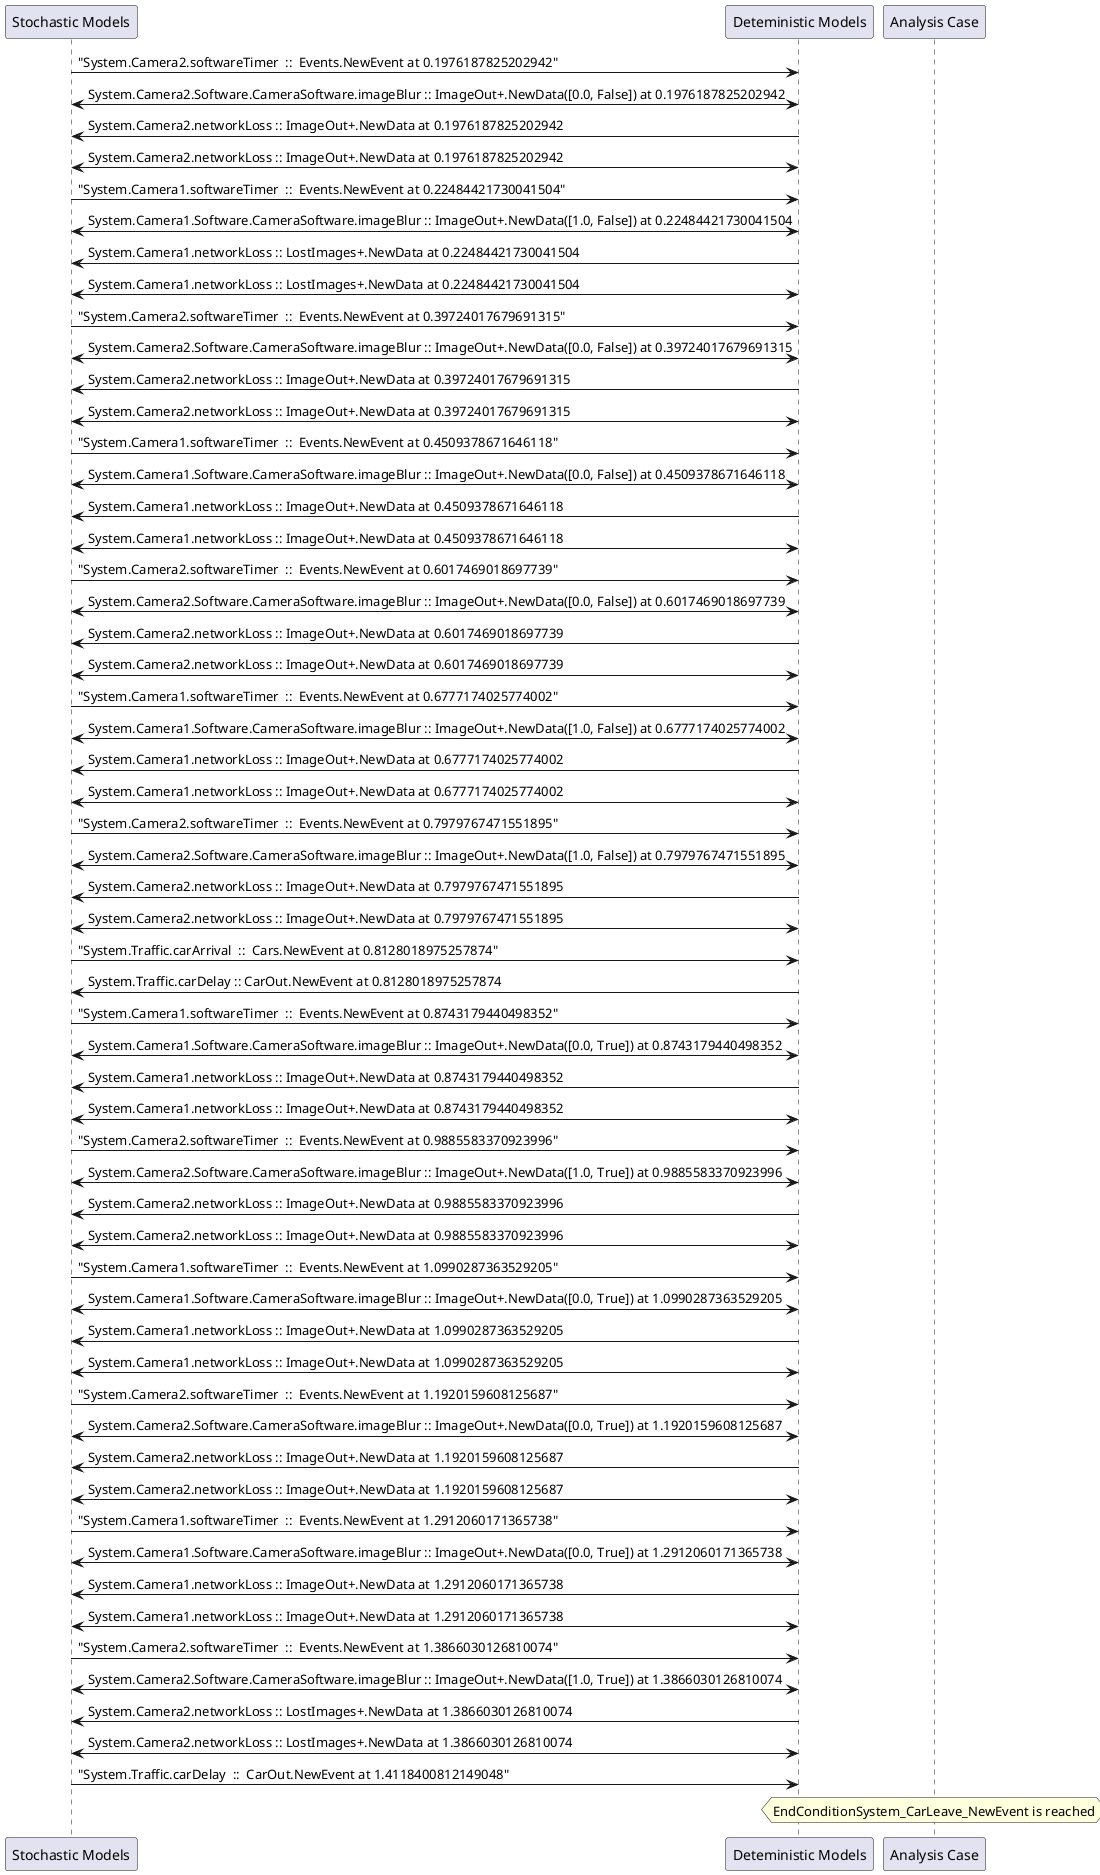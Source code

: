 
	@startuml
	participant "Stochastic Models" as stochmodel
	participant "Deteministic Models" as detmodel
	participant "Analysis Case" as analysis
	{1106_stop} stochmodel -> detmodel : "System.Camera2.softwareTimer  ::  Events.NewEvent at 0.1976187825202942"
detmodel <-> stochmodel : System.Camera2.Software.CameraSoftware.imageBlur :: ImageOut+.NewData([0.0, False]) at 0.1976187825202942
detmodel -> stochmodel : System.Camera2.networkLoss :: ImageOut+.NewData at 0.1976187825202942
detmodel <-> stochmodel : System.Camera2.networkLoss :: ImageOut+.NewData at 0.1976187825202942
{1091_stop} stochmodel -> detmodel : "System.Camera1.softwareTimer  ::  Events.NewEvent at 0.22484421730041504"
detmodel <-> stochmodel : System.Camera1.Software.CameraSoftware.imageBlur :: ImageOut+.NewData([1.0, False]) at 0.22484421730041504
detmodel -> stochmodel : System.Camera1.networkLoss :: LostImages+.NewData at 0.22484421730041504
detmodel <-> stochmodel : System.Camera1.networkLoss :: LostImages+.NewData at 0.22484421730041504
{1107_stop} stochmodel -> detmodel : "System.Camera2.softwareTimer  ::  Events.NewEvent at 0.39724017679691315"
detmodel <-> stochmodel : System.Camera2.Software.CameraSoftware.imageBlur :: ImageOut+.NewData([0.0, False]) at 0.39724017679691315
detmodel -> stochmodel : System.Camera2.networkLoss :: ImageOut+.NewData at 0.39724017679691315
detmodel <-> stochmodel : System.Camera2.networkLoss :: ImageOut+.NewData at 0.39724017679691315
{1092_stop} stochmodel -> detmodel : "System.Camera1.softwareTimer  ::  Events.NewEvent at 0.4509378671646118"
detmodel <-> stochmodel : System.Camera1.Software.CameraSoftware.imageBlur :: ImageOut+.NewData([0.0, False]) at 0.4509378671646118
detmodel -> stochmodel : System.Camera1.networkLoss :: ImageOut+.NewData at 0.4509378671646118
detmodel <-> stochmodel : System.Camera1.networkLoss :: ImageOut+.NewData at 0.4509378671646118
{1108_stop} stochmodel -> detmodel : "System.Camera2.softwareTimer  ::  Events.NewEvent at 0.6017469018697739"
detmodel <-> stochmodel : System.Camera2.Software.CameraSoftware.imageBlur :: ImageOut+.NewData([0.0, False]) at 0.6017469018697739
detmodel -> stochmodel : System.Camera2.networkLoss :: ImageOut+.NewData at 0.6017469018697739
detmodel <-> stochmodel : System.Camera2.networkLoss :: ImageOut+.NewData at 0.6017469018697739
{1093_stop} stochmodel -> detmodel : "System.Camera1.softwareTimer  ::  Events.NewEvent at 0.6777174025774002"
detmodel <-> stochmodel : System.Camera1.Software.CameraSoftware.imageBlur :: ImageOut+.NewData([1.0, False]) at 0.6777174025774002
detmodel -> stochmodel : System.Camera1.networkLoss :: ImageOut+.NewData at 0.6777174025774002
detmodel <-> stochmodel : System.Camera1.networkLoss :: ImageOut+.NewData at 0.6777174025774002
{1109_stop} stochmodel -> detmodel : "System.Camera2.softwareTimer  ::  Events.NewEvent at 0.7979767471551895"
detmodel <-> stochmodel : System.Camera2.Software.CameraSoftware.imageBlur :: ImageOut+.NewData([1.0, False]) at 0.7979767471551895
detmodel -> stochmodel : System.Camera2.networkLoss :: ImageOut+.NewData at 0.7979767471551895
detmodel <-> stochmodel : System.Camera2.networkLoss :: ImageOut+.NewData at 0.7979767471551895
{1122_stop} stochmodel -> detmodel : "System.Traffic.carArrival  ::  Cars.NewEvent at 0.8128018975257874"
{1131_start} detmodel -> stochmodel : System.Traffic.carDelay :: CarOut.NewEvent at 0.8128018975257874
{1094_stop} stochmodel -> detmodel : "System.Camera1.softwareTimer  ::  Events.NewEvent at 0.8743179440498352"
detmodel <-> stochmodel : System.Camera1.Software.CameraSoftware.imageBlur :: ImageOut+.NewData([0.0, True]) at 0.8743179440498352
detmodel -> stochmodel : System.Camera1.networkLoss :: ImageOut+.NewData at 0.8743179440498352
detmodel <-> stochmodel : System.Camera1.networkLoss :: ImageOut+.NewData at 0.8743179440498352
{1110_stop} stochmodel -> detmodel : "System.Camera2.softwareTimer  ::  Events.NewEvent at 0.9885583370923996"
detmodel <-> stochmodel : System.Camera2.Software.CameraSoftware.imageBlur :: ImageOut+.NewData([1.0, True]) at 0.9885583370923996
detmodel -> stochmodel : System.Camera2.networkLoss :: ImageOut+.NewData at 0.9885583370923996
detmodel <-> stochmodel : System.Camera2.networkLoss :: ImageOut+.NewData at 0.9885583370923996
{1095_stop} stochmodel -> detmodel : "System.Camera1.softwareTimer  ::  Events.NewEvent at 1.0990287363529205"
detmodel <-> stochmodel : System.Camera1.Software.CameraSoftware.imageBlur :: ImageOut+.NewData([0.0, True]) at 1.0990287363529205
detmodel -> stochmodel : System.Camera1.networkLoss :: ImageOut+.NewData at 1.0990287363529205
detmodel <-> stochmodel : System.Camera1.networkLoss :: ImageOut+.NewData at 1.0990287363529205
{1111_stop} stochmodel -> detmodel : "System.Camera2.softwareTimer  ::  Events.NewEvent at 1.1920159608125687"
detmodel <-> stochmodel : System.Camera2.Software.CameraSoftware.imageBlur :: ImageOut+.NewData([0.0, True]) at 1.1920159608125687
detmodel -> stochmodel : System.Camera2.networkLoss :: ImageOut+.NewData at 1.1920159608125687
detmodel <-> stochmodel : System.Camera2.networkLoss :: ImageOut+.NewData at 1.1920159608125687
{1096_stop} stochmodel -> detmodel : "System.Camera1.softwareTimer  ::  Events.NewEvent at 1.2912060171365738"
detmodel <-> stochmodel : System.Camera1.Software.CameraSoftware.imageBlur :: ImageOut+.NewData([0.0, True]) at 1.2912060171365738
detmodel -> stochmodel : System.Camera1.networkLoss :: ImageOut+.NewData at 1.2912060171365738
detmodel <-> stochmodel : System.Camera1.networkLoss :: ImageOut+.NewData at 1.2912060171365738
{1112_stop} stochmodel -> detmodel : "System.Camera2.softwareTimer  ::  Events.NewEvent at 1.3866030126810074"
detmodel <-> stochmodel : System.Camera2.Software.CameraSoftware.imageBlur :: ImageOut+.NewData([1.0, True]) at 1.3866030126810074
detmodel -> stochmodel : System.Camera2.networkLoss :: LostImages+.NewData at 1.3866030126810074
detmodel <-> stochmodel : System.Camera2.networkLoss :: LostImages+.NewData at 1.3866030126810074
{1131_stop} stochmodel -> detmodel : "System.Traffic.carDelay  ::  CarOut.NewEvent at 1.4118400812149048"
{1131_start} <-> {1131_stop} : delay
hnote over analysis 
EndConditionSystem_CarLeave_NewEvent is reached
endnote
@enduml